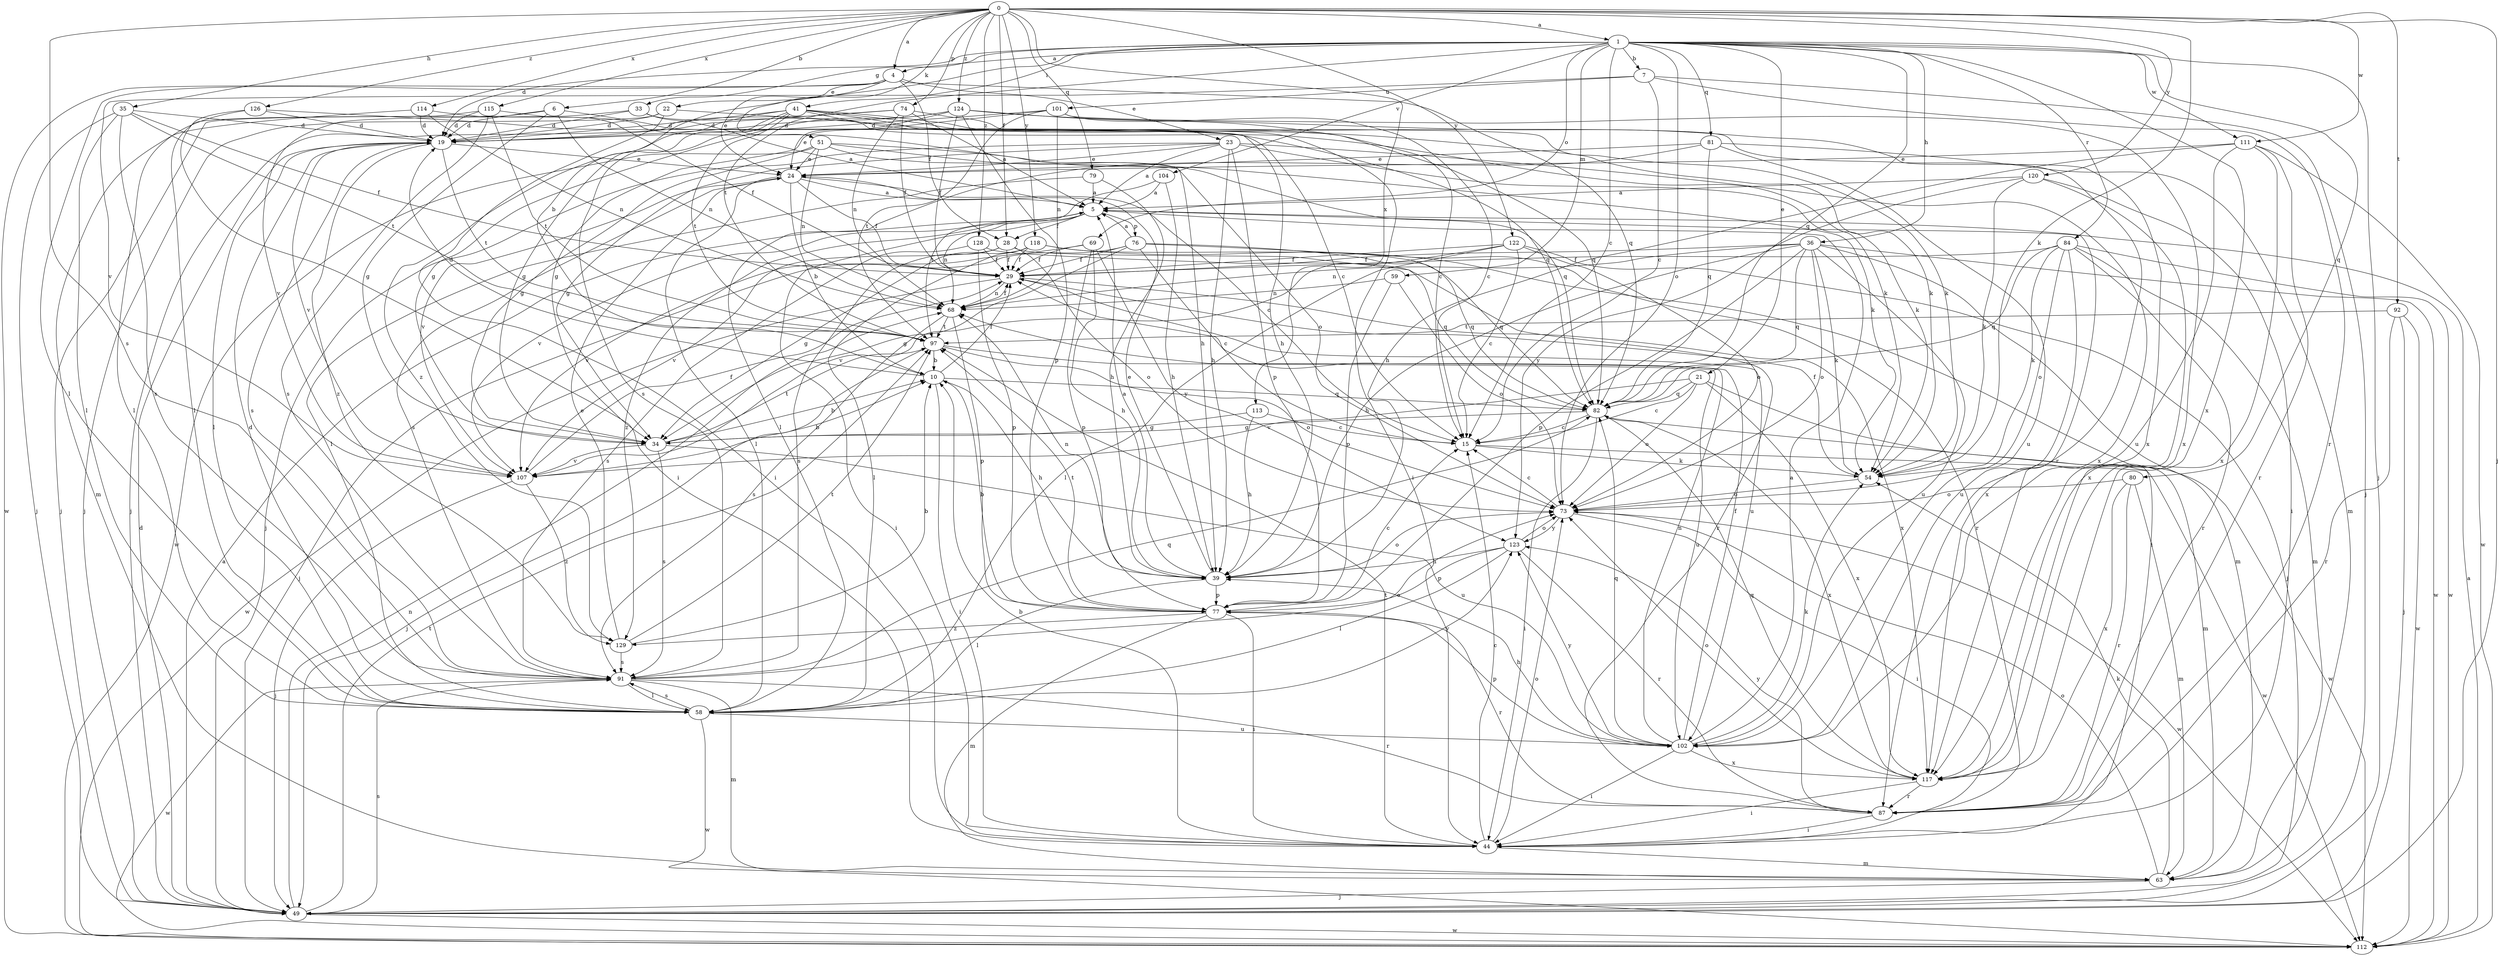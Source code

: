 strict digraph  {
0;
1;
4;
5;
6;
7;
10;
15;
19;
21;
22;
23;
24;
28;
29;
33;
34;
35;
36;
39;
41;
44;
49;
51;
54;
58;
59;
63;
68;
69;
73;
74;
76;
77;
79;
80;
81;
82;
84;
87;
91;
92;
97;
101;
102;
104;
107;
111;
112;
113;
114;
115;
117;
118;
120;
122;
123;
124;
126;
128;
129;
0 -> 1  [label=a];
0 -> 4  [label=a];
0 -> 6  [label=b];
0 -> 28  [label=f];
0 -> 35  [label=h];
0 -> 49  [label=j];
0 -> 51  [label=k];
0 -> 54  [label=k];
0 -> 74  [label=p];
0 -> 79  [label=q];
0 -> 91  [label=s];
0 -> 92  [label=t];
0 -> 111  [label=w];
0 -> 113  [label=x];
0 -> 114  [label=x];
0 -> 115  [label=x];
0 -> 118  [label=y];
0 -> 120  [label=y];
0 -> 122  [label=y];
0 -> 124  [label=z];
0 -> 126  [label=z];
0 -> 128  [label=z];
1 -> 4  [label=a];
1 -> 7  [label=b];
1 -> 10  [label=b];
1 -> 15  [label=c];
1 -> 19  [label=d];
1 -> 21  [label=e];
1 -> 33  [label=g];
1 -> 36  [label=h];
1 -> 41  [label=i];
1 -> 49  [label=j];
1 -> 59  [label=m];
1 -> 69  [label=o];
1 -> 73  [label=o];
1 -> 80  [label=q];
1 -> 81  [label=q];
1 -> 82  [label=q];
1 -> 84  [label=r];
1 -> 97  [label=t];
1 -> 104  [label=v];
1 -> 111  [label=w];
1 -> 117  [label=x];
4 -> 22  [label=e];
4 -> 23  [label=e];
4 -> 24  [label=e];
4 -> 28  [label=f];
4 -> 58  [label=l];
4 -> 82  [label=q];
4 -> 112  [label=w];
5 -> 28  [label=f];
5 -> 44  [label=i];
5 -> 68  [label=n];
5 -> 76  [label=p];
5 -> 107  [label=v];
5 -> 117  [label=x];
5 -> 129  [label=z];
6 -> 15  [label=c];
6 -> 19  [label=d];
6 -> 34  [label=g];
6 -> 49  [label=j];
6 -> 68  [label=n];
7 -> 15  [label=c];
7 -> 49  [label=j];
7 -> 87  [label=r];
7 -> 101  [label=u];
7 -> 107  [label=v];
10 -> 19  [label=d];
10 -> 29  [label=f];
10 -> 39  [label=h];
10 -> 44  [label=i];
10 -> 82  [label=q];
15 -> 54  [label=k];
15 -> 112  [label=w];
19 -> 24  [label=e];
19 -> 58  [label=l];
19 -> 91  [label=s];
19 -> 97  [label=t];
19 -> 107  [label=v];
19 -> 129  [label=z];
21 -> 15  [label=c];
21 -> 63  [label=m];
21 -> 73  [label=o];
21 -> 82  [label=q];
21 -> 107  [label=v];
21 -> 117  [label=x];
22 -> 19  [label=d];
22 -> 44  [label=i];
22 -> 49  [label=j];
22 -> 54  [label=k];
23 -> 5  [label=a];
23 -> 24  [label=e];
23 -> 34  [label=g];
23 -> 39  [label=h];
23 -> 49  [label=j];
23 -> 54  [label=k];
23 -> 77  [label=p];
23 -> 117  [label=x];
24 -> 5  [label=a];
24 -> 10  [label=b];
24 -> 15  [label=c];
24 -> 29  [label=f];
24 -> 58  [label=l];
24 -> 91  [label=s];
24 -> 107  [label=v];
28 -> 29  [label=f];
28 -> 73  [label=o];
28 -> 82  [label=q];
28 -> 91  [label=s];
28 -> 107  [label=v];
29 -> 68  [label=n];
29 -> 102  [label=u];
29 -> 112  [label=w];
29 -> 117  [label=x];
33 -> 5  [label=a];
33 -> 19  [label=d];
33 -> 54  [label=k];
33 -> 107  [label=v];
34 -> 10  [label=b];
34 -> 91  [label=s];
34 -> 97  [label=t];
34 -> 102  [label=u];
34 -> 107  [label=v];
35 -> 19  [label=d];
35 -> 29  [label=f];
35 -> 49  [label=j];
35 -> 58  [label=l];
35 -> 91  [label=s];
35 -> 97  [label=t];
36 -> 29  [label=f];
36 -> 39  [label=h];
36 -> 54  [label=k];
36 -> 63  [label=m];
36 -> 68  [label=n];
36 -> 73  [label=o];
36 -> 77  [label=p];
36 -> 82  [label=q];
36 -> 102  [label=u];
36 -> 112  [label=w];
39 -> 5  [label=a];
39 -> 24  [label=e];
39 -> 58  [label=l];
39 -> 68  [label=n];
39 -> 73  [label=o];
39 -> 77  [label=p];
41 -> 19  [label=d];
41 -> 34  [label=g];
41 -> 39  [label=h];
41 -> 44  [label=i];
41 -> 54  [label=k];
41 -> 82  [label=q];
41 -> 91  [label=s];
41 -> 97  [label=t];
41 -> 129  [label=z];
44 -> 10  [label=b];
44 -> 15  [label=c];
44 -> 63  [label=m];
44 -> 73  [label=o];
44 -> 97  [label=t];
49 -> 5  [label=a];
49 -> 19  [label=d];
49 -> 68  [label=n];
49 -> 91  [label=s];
49 -> 97  [label=t];
49 -> 112  [label=w];
51 -> 24  [label=e];
51 -> 34  [label=g];
51 -> 54  [label=k];
51 -> 68  [label=n];
51 -> 73  [label=o];
51 -> 82  [label=q];
51 -> 112  [label=w];
54 -> 29  [label=f];
54 -> 73  [label=o];
58 -> 19  [label=d];
58 -> 91  [label=s];
58 -> 102  [label=u];
58 -> 112  [label=w];
58 -> 123  [label=y];
59 -> 68  [label=n];
59 -> 73  [label=o];
59 -> 77  [label=p];
63 -> 49  [label=j];
63 -> 54  [label=k];
63 -> 73  [label=o];
68 -> 29  [label=f];
68 -> 77  [label=p];
68 -> 91  [label=s];
68 -> 97  [label=t];
69 -> 29  [label=f];
69 -> 39  [label=h];
69 -> 77  [label=p];
69 -> 107  [label=v];
69 -> 123  [label=y];
73 -> 15  [label=c];
73 -> 44  [label=i];
73 -> 112  [label=w];
73 -> 123  [label=y];
74 -> 5  [label=a];
74 -> 19  [label=d];
74 -> 29  [label=f];
74 -> 49  [label=j];
74 -> 68  [label=n];
74 -> 87  [label=r];
76 -> 5  [label=a];
76 -> 15  [label=c];
76 -> 29  [label=f];
76 -> 34  [label=g];
76 -> 49  [label=j];
76 -> 82  [label=q];
76 -> 87  [label=r];
77 -> 10  [label=b];
77 -> 15  [label=c];
77 -> 44  [label=i];
77 -> 63  [label=m];
77 -> 87  [label=r];
77 -> 97  [label=t];
77 -> 129  [label=z];
79 -> 5  [label=a];
79 -> 39  [label=h];
79 -> 58  [label=l];
80 -> 63  [label=m];
80 -> 73  [label=o];
80 -> 87  [label=r];
80 -> 117  [label=x];
81 -> 24  [label=e];
81 -> 58  [label=l];
81 -> 63  [label=m];
81 -> 82  [label=q];
81 -> 102  [label=u];
82 -> 15  [label=c];
82 -> 34  [label=g];
82 -> 44  [label=i];
82 -> 112  [label=w];
82 -> 117  [label=x];
84 -> 29  [label=f];
84 -> 54  [label=k];
84 -> 63  [label=m];
84 -> 73  [label=o];
84 -> 82  [label=q];
84 -> 87  [label=r];
84 -> 102  [label=u];
84 -> 112  [label=w];
87 -> 44  [label=i];
87 -> 123  [label=y];
91 -> 58  [label=l];
91 -> 63  [label=m];
91 -> 73  [label=o];
91 -> 82  [label=q];
91 -> 87  [label=r];
91 -> 112  [label=w];
92 -> 49  [label=j];
92 -> 87  [label=r];
92 -> 97  [label=t];
92 -> 112  [label=w];
97 -> 10  [label=b];
97 -> 49  [label=j];
97 -> 73  [label=o];
97 -> 102  [label=u];
101 -> 15  [label=c];
101 -> 19  [label=d];
101 -> 34  [label=g];
101 -> 68  [label=n];
101 -> 97  [label=t];
101 -> 117  [label=x];
102 -> 5  [label=a];
102 -> 29  [label=f];
102 -> 39  [label=h];
102 -> 44  [label=i];
102 -> 54  [label=k];
102 -> 68  [label=n];
102 -> 77  [label=p];
102 -> 82  [label=q];
102 -> 117  [label=x];
102 -> 123  [label=y];
104 -> 5  [label=a];
104 -> 39  [label=h];
104 -> 97  [label=t];
107 -> 10  [label=b];
107 -> 29  [label=f];
107 -> 49  [label=j];
107 -> 129  [label=z];
111 -> 24  [label=e];
111 -> 39  [label=h];
111 -> 87  [label=r];
111 -> 102  [label=u];
111 -> 112  [label=w];
111 -> 117  [label=x];
112 -> 5  [label=a];
113 -> 15  [label=c];
113 -> 34  [label=g];
113 -> 39  [label=h];
114 -> 19  [label=d];
114 -> 39  [label=h];
114 -> 63  [label=m];
114 -> 68  [label=n];
115 -> 19  [label=d];
115 -> 29  [label=f];
115 -> 58  [label=l];
115 -> 91  [label=s];
115 -> 97  [label=t];
117 -> 44  [label=i];
117 -> 73  [label=o];
117 -> 82  [label=q];
117 -> 87  [label=r];
118 -> 29  [label=f];
118 -> 34  [label=g];
118 -> 44  [label=i];
118 -> 58  [label=l];
118 -> 82  [label=q];
120 -> 5  [label=a];
120 -> 44  [label=i];
120 -> 54  [label=k];
120 -> 117  [label=x];
120 -> 123  [label=y];
122 -> 15  [label=c];
122 -> 29  [label=f];
122 -> 49  [label=j];
122 -> 58  [label=l];
122 -> 73  [label=o];
122 -> 107  [label=v];
123 -> 39  [label=h];
123 -> 58  [label=l];
123 -> 73  [label=o];
123 -> 77  [label=p];
123 -> 87  [label=r];
124 -> 15  [label=c];
124 -> 19  [label=d];
124 -> 24  [label=e];
124 -> 29  [label=f];
124 -> 34  [label=g];
124 -> 77  [label=p];
124 -> 117  [label=x];
126 -> 19  [label=d];
126 -> 44  [label=i];
126 -> 58  [label=l];
126 -> 82  [label=q];
128 -> 29  [label=f];
128 -> 77  [label=p];
128 -> 87  [label=r];
128 -> 91  [label=s];
129 -> 10  [label=b];
129 -> 24  [label=e];
129 -> 91  [label=s];
129 -> 97  [label=t];
}
